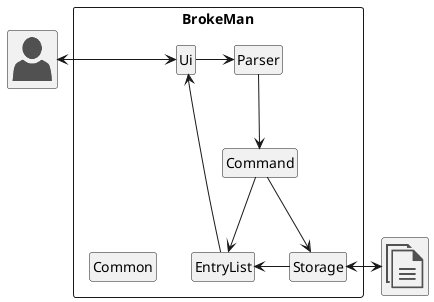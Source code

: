 @startuml
!include <office/Users/user>
!include <office/Concepts/documents>
hide circle
hide member


Package "BrokeMan"<<Rectangle>>{
    class Ui
    class Command
    class Parser
    class Storage
    class EntryList
    class Common
}

class "<$user>" as User
class "<$documents>" as File

User <-> Ui
Ui -> Parser
Parser --> Command
Command --> EntryList
Command -right-> Storage
Storage <-> File
Storage -left> EntryList
EntryList -> Ui
EntryList -left[hidden]> Common


@enduml